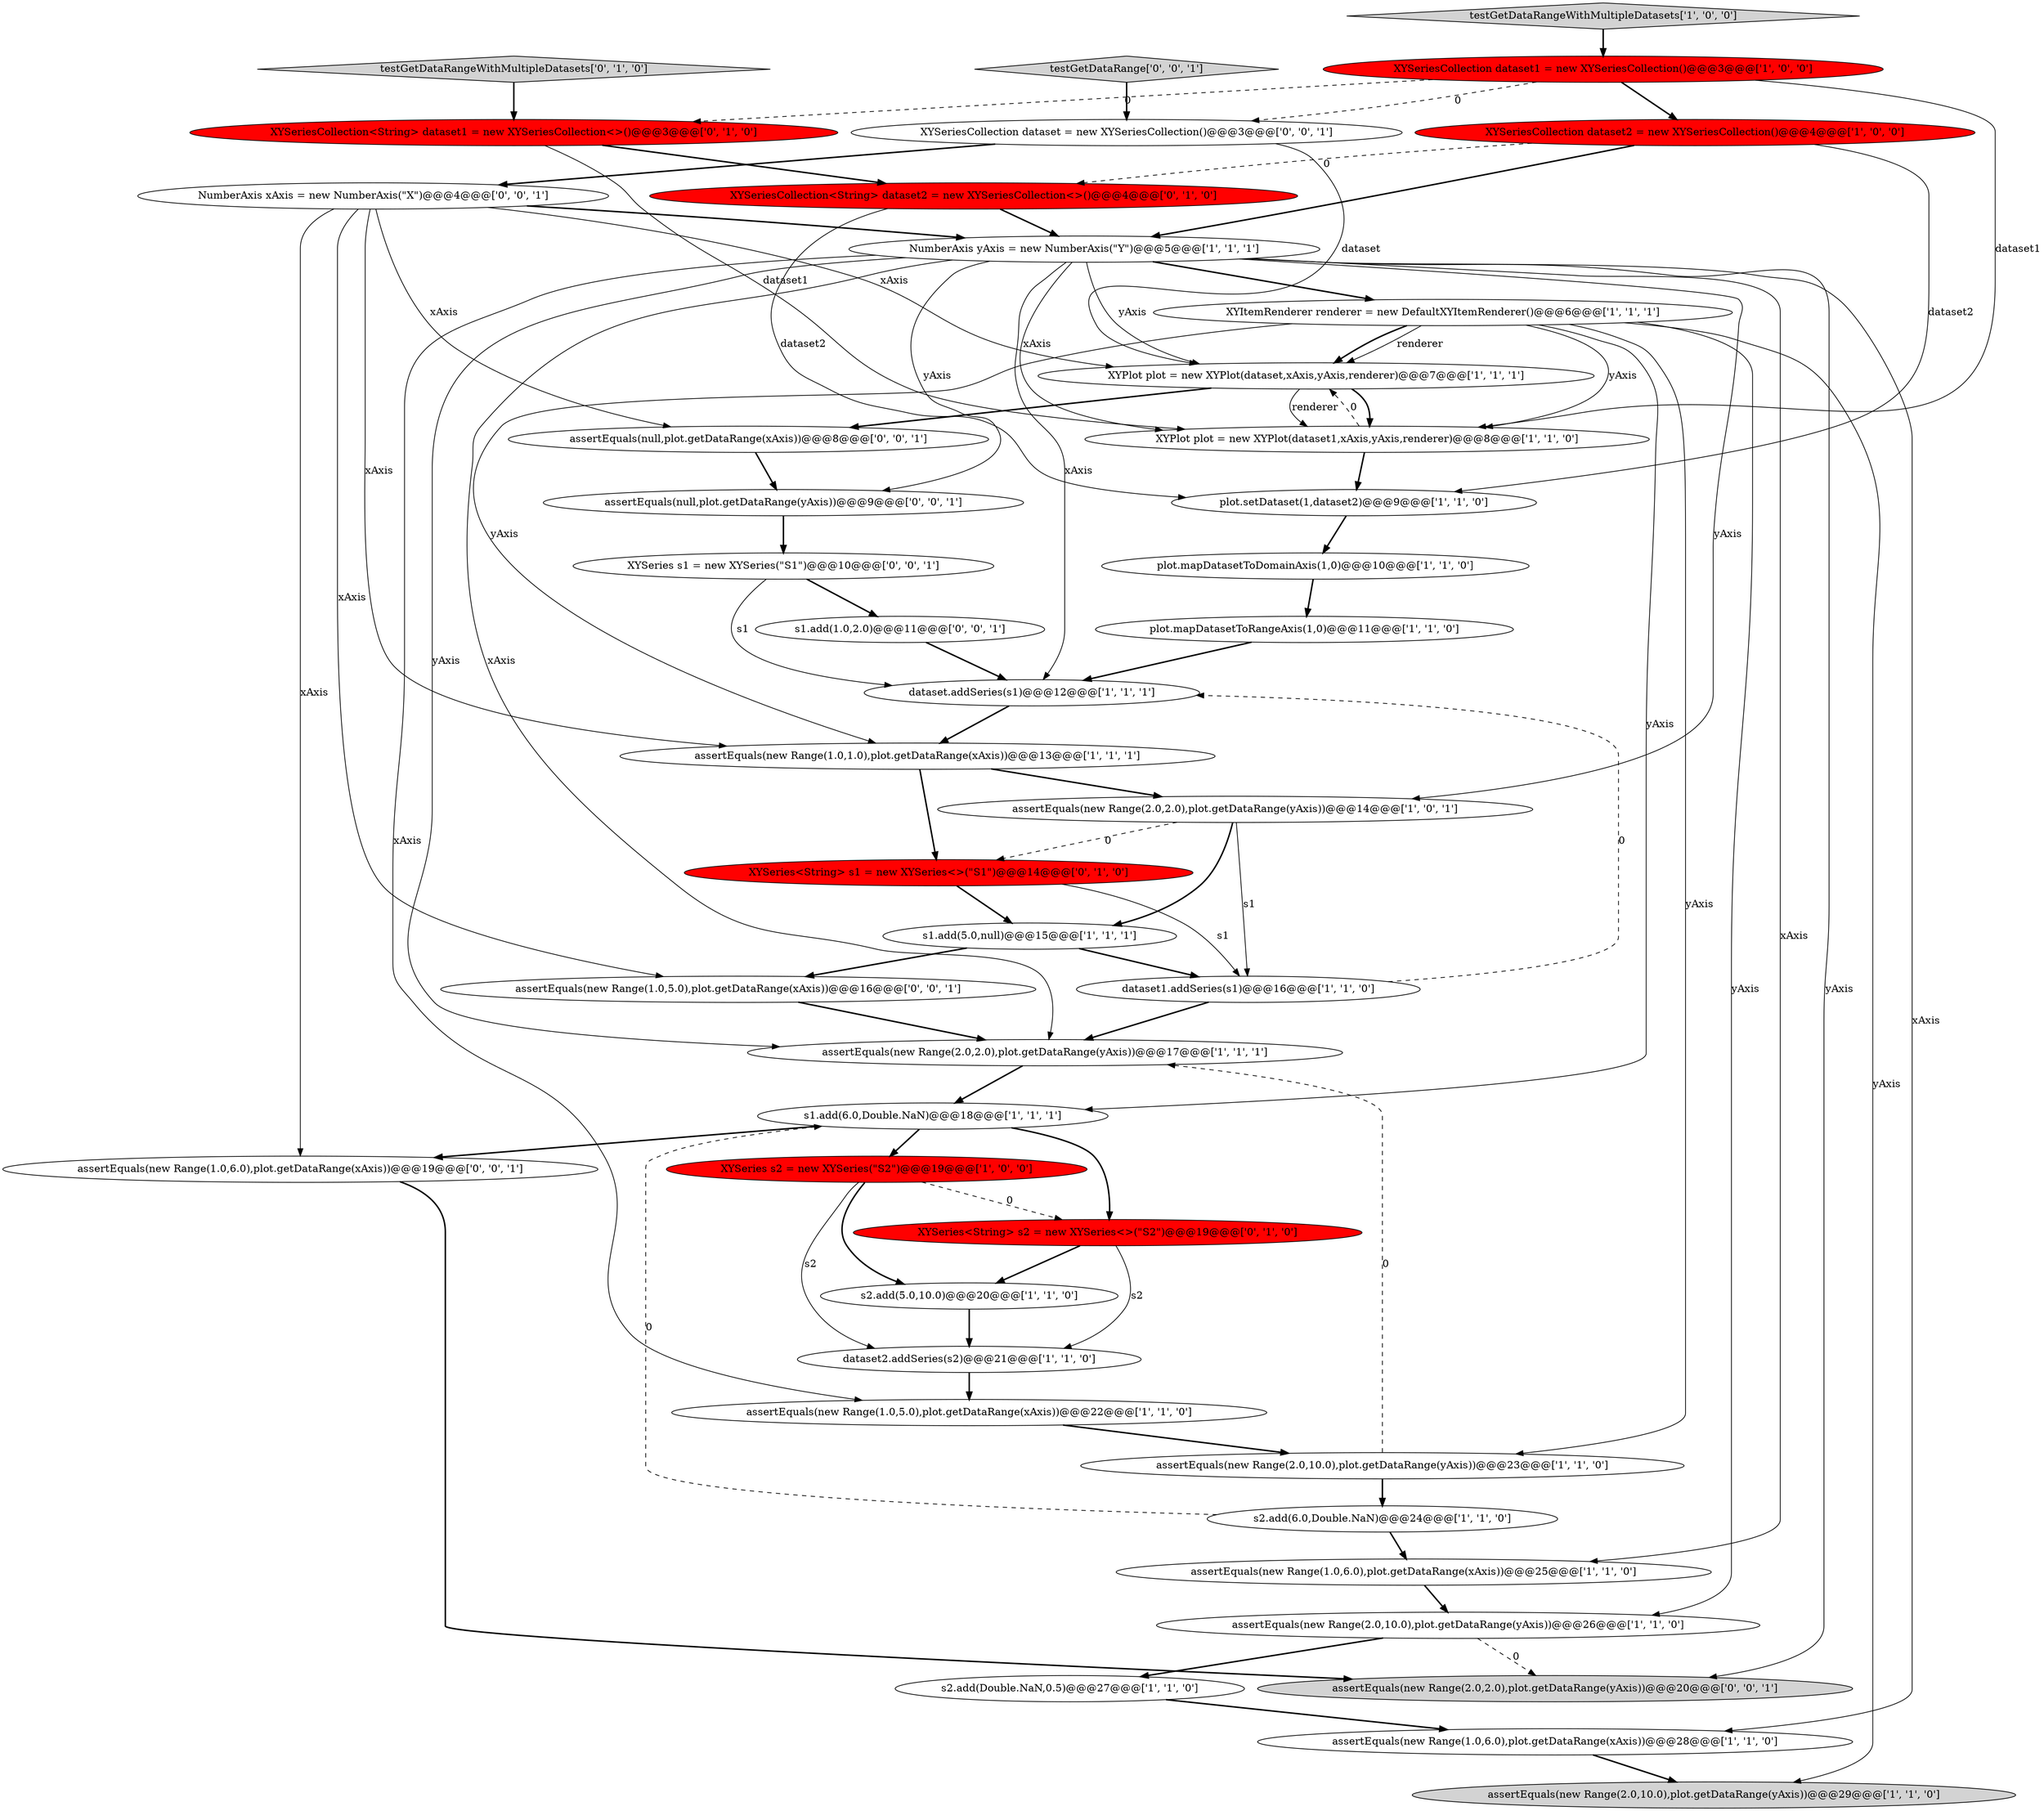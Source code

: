 digraph {
25 [style = filled, label = "XYSeriesCollection dataset2 = new XYSeriesCollection()@@@4@@@['1', '0', '0']", fillcolor = red, shape = ellipse image = "AAA1AAABBB1BBB"];
0 [style = filled, label = "plot.mapDatasetToDomainAxis(1,0)@@@10@@@['1', '1', '0']", fillcolor = white, shape = ellipse image = "AAA0AAABBB1BBB"];
34 [style = filled, label = "XYSeries s1 = new XYSeries(\"S1\")@@@10@@@['0', '0', '1']", fillcolor = white, shape = ellipse image = "AAA0AAABBB3BBB"];
35 [style = filled, label = "s1.add(1.0,2.0)@@@11@@@['0', '0', '1']", fillcolor = white, shape = ellipse image = "AAA0AAABBB3BBB"];
40 [style = filled, label = "NumberAxis xAxis = new NumberAxis(\"X\")@@@4@@@['0', '0', '1']", fillcolor = white, shape = ellipse image = "AAA0AAABBB3BBB"];
16 [style = filled, label = "s2.add(Double.NaN,0.5)@@@27@@@['1', '1', '0']", fillcolor = white, shape = ellipse image = "AAA0AAABBB1BBB"];
13 [style = filled, label = "plot.setDataset(1,dataset2)@@@9@@@['1', '1', '0']", fillcolor = white, shape = ellipse image = "AAA0AAABBB1BBB"];
17 [style = filled, label = "assertEquals(new Range(2.0,10.0),plot.getDataRange(yAxis))@@@29@@@['1', '1', '0']", fillcolor = lightgray, shape = ellipse image = "AAA0AAABBB1BBB"];
28 [style = filled, label = "testGetDataRangeWithMultipleDatasets['0', '1', '0']", fillcolor = lightgray, shape = diamond image = "AAA0AAABBB2BBB"];
29 [style = filled, label = "XYSeriesCollection<String> dataset2 = new XYSeriesCollection<>()@@@4@@@['0', '1', '0']", fillcolor = red, shape = ellipse image = "AAA1AAABBB2BBB"];
31 [style = filled, label = "XYSeries<String> s2 = new XYSeries<>(\"S2\")@@@19@@@['0', '1', '0']", fillcolor = red, shape = ellipse image = "AAA1AAABBB2BBB"];
26 [style = filled, label = "assertEquals(new Range(1.0,6.0),plot.getDataRange(xAxis))@@@28@@@['1', '1', '0']", fillcolor = white, shape = ellipse image = "AAA0AAABBB1BBB"];
2 [style = filled, label = "dataset.addSeries(s1)@@@12@@@['1', '1', '1']", fillcolor = white, shape = ellipse image = "AAA0AAABBB1BBB"];
33 [style = filled, label = "XYSeriesCollection dataset = new XYSeriesCollection()@@@3@@@['0', '0', '1']", fillcolor = white, shape = ellipse image = "AAA0AAABBB3BBB"];
12 [style = filled, label = "dataset2.addSeries(s2)@@@21@@@['1', '1', '0']", fillcolor = white, shape = ellipse image = "AAA0AAABBB1BBB"];
7 [style = filled, label = "s2.add(6.0,Double.NaN)@@@24@@@['1', '1', '0']", fillcolor = white, shape = ellipse image = "AAA0AAABBB1BBB"];
38 [style = filled, label = "assertEquals(null,plot.getDataRange(yAxis))@@@9@@@['0', '0', '1']", fillcolor = white, shape = ellipse image = "AAA0AAABBB3BBB"];
42 [style = filled, label = "assertEquals(new Range(2.0,2.0),plot.getDataRange(yAxis))@@@20@@@['0', '0', '1']", fillcolor = lightgray, shape = ellipse image = "AAA0AAABBB3BBB"];
10 [style = filled, label = "assertEquals(new Range(2.0,10.0),plot.getDataRange(yAxis))@@@26@@@['1', '1', '0']", fillcolor = white, shape = ellipse image = "AAA0AAABBB1BBB"];
22 [style = filled, label = "assertEquals(new Range(1.0,6.0),plot.getDataRange(xAxis))@@@25@@@['1', '1', '0']", fillcolor = white, shape = ellipse image = "AAA0AAABBB1BBB"];
37 [style = filled, label = "testGetDataRange['0', '0', '1']", fillcolor = lightgray, shape = diamond image = "AAA0AAABBB3BBB"];
36 [style = filled, label = "assertEquals(null,plot.getDataRange(xAxis))@@@8@@@['0', '0', '1']", fillcolor = white, shape = ellipse image = "AAA0AAABBB3BBB"];
24 [style = filled, label = "testGetDataRangeWithMultipleDatasets['1', '0', '0']", fillcolor = lightgray, shape = diamond image = "AAA0AAABBB1BBB"];
14 [style = filled, label = "assertEquals(new Range(1.0,5.0),plot.getDataRange(xAxis))@@@22@@@['1', '1', '0']", fillcolor = white, shape = ellipse image = "AAA0AAABBB1BBB"];
9 [style = filled, label = "s2.add(5.0,10.0)@@@20@@@['1', '1', '0']", fillcolor = white, shape = ellipse image = "AAA0AAABBB1BBB"];
5 [style = filled, label = "assertEquals(new Range(2.0,2.0),plot.getDataRange(yAxis))@@@17@@@['1', '1', '1']", fillcolor = white, shape = ellipse image = "AAA0AAABBB1BBB"];
6 [style = filled, label = "assertEquals(new Range(2.0,2.0),plot.getDataRange(yAxis))@@@14@@@['1', '0', '1']", fillcolor = white, shape = ellipse image = "AAA0AAABBB1BBB"];
18 [style = filled, label = "XYPlot plot = new XYPlot(dataset,xAxis,yAxis,renderer)@@@7@@@['1', '1', '1']", fillcolor = white, shape = ellipse image = "AAA0AAABBB1BBB"];
21 [style = filled, label = "NumberAxis yAxis = new NumberAxis(\"Y\")@@@5@@@['1', '1', '1']", fillcolor = white, shape = ellipse image = "AAA0AAABBB1BBB"];
23 [style = filled, label = "XYPlot plot = new XYPlot(dataset1,xAxis,yAxis,renderer)@@@8@@@['1', '1', '0']", fillcolor = white, shape = ellipse image = "AAA0AAABBB1BBB"];
41 [style = filled, label = "assertEquals(new Range(1.0,6.0),plot.getDataRange(xAxis))@@@19@@@['0', '0', '1']", fillcolor = white, shape = ellipse image = "AAA0AAABBB3BBB"];
20 [style = filled, label = "XYSeriesCollection dataset1 = new XYSeriesCollection()@@@3@@@['1', '0', '0']", fillcolor = red, shape = ellipse image = "AAA1AAABBB1BBB"];
8 [style = filled, label = "dataset1.addSeries(s1)@@@16@@@['1', '1', '0']", fillcolor = white, shape = ellipse image = "AAA0AAABBB1BBB"];
3 [style = filled, label = "s1.add(6.0,Double.NaN)@@@18@@@['1', '1', '1']", fillcolor = white, shape = ellipse image = "AAA0AAABBB1BBB"];
32 [style = filled, label = "XYSeriesCollection<String> dataset1 = new XYSeriesCollection<>()@@@3@@@['0', '1', '0']", fillcolor = red, shape = ellipse image = "AAA1AAABBB2BBB"];
27 [style = filled, label = "XYSeries s2 = new XYSeries(\"S2\")@@@19@@@['1', '0', '0']", fillcolor = red, shape = ellipse image = "AAA1AAABBB1BBB"];
4 [style = filled, label = "XYItemRenderer renderer = new DefaultXYItemRenderer()@@@6@@@['1', '1', '1']", fillcolor = white, shape = ellipse image = "AAA0AAABBB1BBB"];
30 [style = filled, label = "XYSeries<String> s1 = new XYSeries<>(\"S1\")@@@14@@@['0', '1', '0']", fillcolor = red, shape = ellipse image = "AAA1AAABBB2BBB"];
11 [style = filled, label = "assertEquals(new Range(1.0,1.0),plot.getDataRange(xAxis))@@@13@@@['1', '1', '1']", fillcolor = white, shape = ellipse image = "AAA0AAABBB1BBB"];
39 [style = filled, label = "assertEquals(new Range(1.0,5.0),plot.getDataRange(xAxis))@@@16@@@['0', '0', '1']", fillcolor = white, shape = ellipse image = "AAA0AAABBB3BBB"];
1 [style = filled, label = "plot.mapDatasetToRangeAxis(1,0)@@@11@@@['1', '1', '0']", fillcolor = white, shape = ellipse image = "AAA0AAABBB1BBB"];
15 [style = filled, label = "assertEquals(new Range(2.0,10.0),plot.getDataRange(yAxis))@@@23@@@['1', '1', '0']", fillcolor = white, shape = ellipse image = "AAA0AAABBB1BBB"];
19 [style = filled, label = "s1.add(5.0,null)@@@15@@@['1', '1', '1']", fillcolor = white, shape = ellipse image = "AAA0AAABBB1BBB"];
5->3 [style = bold, label=""];
40->11 [style = solid, label="xAxis"];
21->5 [style = solid, label="yAxis"];
31->9 [style = bold, label=""];
40->41 [style = solid, label="xAxis"];
32->23 [style = solid, label="dataset1"];
27->9 [style = bold, label=""];
21->26 [style = solid, label="xAxis"];
40->18 [style = solid, label="xAxis"];
21->22 [style = solid, label="xAxis"];
8->2 [style = dashed, label="0"];
34->2 [style = solid, label="s1"];
15->5 [style = dashed, label="0"];
3->27 [style = bold, label=""];
23->13 [style = bold, label=""];
33->18 [style = solid, label="dataset"];
20->32 [style = dashed, label="0"];
37->33 [style = bold, label=""];
4->3 [style = solid, label="yAxis"];
25->21 [style = bold, label=""];
21->14 [style = solid, label="xAxis"];
26->17 [style = bold, label=""];
21->6 [style = solid, label="yAxis"];
21->18 [style = solid, label="yAxis"];
4->17 [style = solid, label="yAxis"];
16->26 [style = bold, label=""];
19->39 [style = bold, label=""];
21->23 [style = solid, label="xAxis"];
21->42 [style = solid, label="yAxis"];
4->18 [style = bold, label=""];
20->25 [style = bold, label=""];
4->10 [style = solid, label="yAxis"];
40->36 [style = solid, label="xAxis"];
24->20 [style = bold, label=""];
30->19 [style = bold, label=""];
12->14 [style = bold, label=""];
14->15 [style = bold, label=""];
34->35 [style = bold, label=""];
20->33 [style = dashed, label="0"];
25->13 [style = solid, label="dataset2"];
11->30 [style = bold, label=""];
40->21 [style = bold, label=""];
13->0 [style = bold, label=""];
21->4 [style = bold, label=""];
4->15 [style = solid, label="yAxis"];
18->23 [style = bold, label=""];
39->5 [style = bold, label=""];
4->23 [style = solid, label="yAxis"];
35->2 [style = bold, label=""];
30->8 [style = solid, label="s1"];
27->31 [style = dashed, label="0"];
4->11 [style = solid, label="yAxis"];
29->21 [style = bold, label=""];
28->32 [style = bold, label=""];
7->22 [style = bold, label=""];
10->16 [style = bold, label=""];
0->1 [style = bold, label=""];
3->41 [style = bold, label=""];
22->10 [style = bold, label=""];
38->34 [style = bold, label=""];
1->2 [style = bold, label=""];
9->12 [style = bold, label=""];
6->8 [style = solid, label="s1"];
2->11 [style = bold, label=""];
31->12 [style = solid, label="s2"];
23->18 [style = dashed, label="0"];
15->7 [style = bold, label=""];
3->31 [style = bold, label=""];
21->5 [style = solid, label="xAxis"];
11->6 [style = bold, label=""];
29->13 [style = solid, label="dataset2"];
18->36 [style = bold, label=""];
6->19 [style = bold, label=""];
40->39 [style = solid, label="xAxis"];
27->12 [style = solid, label="s2"];
10->42 [style = dashed, label="0"];
18->23 [style = solid, label="renderer"];
19->8 [style = bold, label=""];
32->29 [style = bold, label=""];
21->2 [style = solid, label="xAxis"];
33->40 [style = bold, label=""];
8->5 [style = bold, label=""];
20->23 [style = solid, label="dataset1"];
25->29 [style = dashed, label="0"];
7->3 [style = dashed, label="0"];
6->30 [style = dashed, label="0"];
4->18 [style = solid, label="renderer"];
36->38 [style = bold, label=""];
21->38 [style = solid, label="yAxis"];
41->42 [style = bold, label=""];
}

